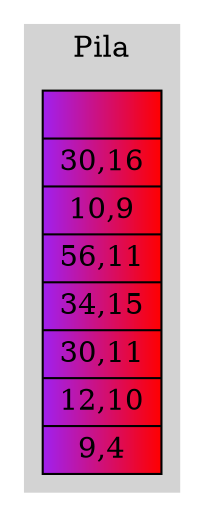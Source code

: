 digraph D{
rankdir=TB;
labelloc="t";
subgraph cluster_0{
style=filled;
color = lightgrey;
node[shape=record,style = filled, fillcolor = "purple:red"];
node_GP[shape = record 
label="{
 |
30,16|
10,9|
56,11|
34,15|
30,11|
12,10|
9,4}"
];
label = "Pila";
}
}
